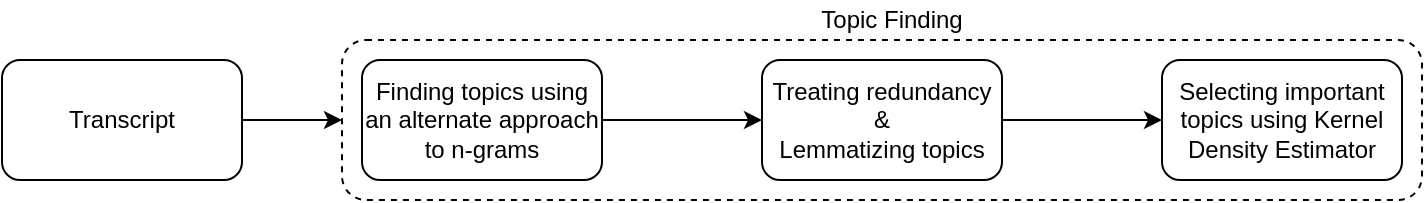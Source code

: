 <mxfile version="13.6.9" type="github" pages="2">
  <diagram id="D70w1WDiF-2uHUKc6iii" name="Page-1">
    <mxGraphModel dx="188" dy="1685" grid="1" gridSize="10" guides="1" tooltips="1" connect="1" arrows="1" fold="1" page="1" pageScale="1" pageWidth="850" pageHeight="1100" math="0" shadow="0">
      <root>
        <mxCell id="0" />
        <mxCell id="1" parent="0" />
        <mxCell id="RsHCbe-ZS_2DFBT4WyQt-5" value="" style="edgeStyle=orthogonalEdgeStyle;rounded=0;orthogonalLoop=1;jettySize=auto;html=1;entryX=0;entryY=0.5;entryDx=0;entryDy=0;" parent="1" source="RsHCbe-ZS_2DFBT4WyQt-3" target="RsHCbe-ZS_2DFBT4WyQt-11" edge="1">
          <mxGeometry relative="1" as="geometry" />
        </mxCell>
        <mxCell id="RsHCbe-ZS_2DFBT4WyQt-3" value="Transcript" style="rounded=1;whiteSpace=wrap;html=1;" parent="1" vertex="1">
          <mxGeometry x="920" y="-770" width="120" height="60" as="geometry" />
        </mxCell>
        <mxCell id="RsHCbe-ZS_2DFBT4WyQt-10" value="" style="group" parent="1" vertex="1" connectable="0">
          <mxGeometry x="1100" y="-770" width="530" height="70" as="geometry" />
        </mxCell>
        <mxCell id="RsHCbe-ZS_2DFBT4WyQt-11" value="" style="rounded=1;whiteSpace=wrap;html=1;dashed=1;" parent="RsHCbe-ZS_2DFBT4WyQt-10" vertex="1">
          <mxGeometry x="-10" y="-10" width="540" height="80" as="geometry" />
        </mxCell>
        <mxCell id="RsHCbe-ZS_2DFBT4WyQt-4" value="Finding topics using an alternate approach to n-grams" style="whiteSpace=wrap;html=1;rounded=1;" parent="RsHCbe-ZS_2DFBT4WyQt-10" vertex="1">
          <mxGeometry width="120" height="60" as="geometry" />
        </mxCell>
        <mxCell id="RsHCbe-ZS_2DFBT4WyQt-6" value="&lt;div&gt;Treating redundancy &lt;br&gt;&lt;/div&gt;&lt;div&gt;&amp;amp;&lt;/div&gt;&lt;div&gt;Lemmatizing topics&lt;br&gt;&lt;/div&gt;" style="whiteSpace=wrap;html=1;rounded=1;" parent="RsHCbe-ZS_2DFBT4WyQt-10" vertex="1">
          <mxGeometry x="200" width="120" height="60" as="geometry" />
        </mxCell>
        <mxCell id="RsHCbe-ZS_2DFBT4WyQt-7" value="" style="edgeStyle=orthogonalEdgeStyle;rounded=0;orthogonalLoop=1;jettySize=auto;html=1;" parent="RsHCbe-ZS_2DFBT4WyQt-10" source="RsHCbe-ZS_2DFBT4WyQt-4" target="RsHCbe-ZS_2DFBT4WyQt-6" edge="1">
          <mxGeometry relative="1" as="geometry" />
        </mxCell>
        <mxCell id="RsHCbe-ZS_2DFBT4WyQt-8" value="Selecting important topics using Kernel Density Estimator" style="whiteSpace=wrap;html=1;rounded=1;" parent="RsHCbe-ZS_2DFBT4WyQt-10" vertex="1">
          <mxGeometry x="400" width="120" height="60" as="geometry" />
        </mxCell>
        <mxCell id="RsHCbe-ZS_2DFBT4WyQt-9" value="" style="edgeStyle=orthogonalEdgeStyle;rounded=0;orthogonalLoop=1;jettySize=auto;html=1;" parent="RsHCbe-ZS_2DFBT4WyQt-10" source="RsHCbe-ZS_2DFBT4WyQt-6" target="RsHCbe-ZS_2DFBT4WyQt-8" edge="1">
          <mxGeometry relative="1" as="geometry" />
        </mxCell>
        <mxCell id="RsHCbe-ZS_2DFBT4WyQt-12" value="Topic Finding" style="text;html=1;strokeColor=none;fillColor=none;align=center;verticalAlign=middle;whiteSpace=wrap;rounded=0;dashed=1;" parent="1" vertex="1">
          <mxGeometry x="1315" y="-800" width="100" height="20" as="geometry" />
        </mxCell>
      </root>
    </mxGraphModel>
  </diagram>
  <diagram id="wnUttG70SlYMPnIoaVGc" name="Page-2">
    <mxGraphModel dx="1038" dy="585" grid="1" gridSize="10" guides="1" tooltips="1" connect="1" arrows="1" fold="1" page="1" pageScale="1" pageWidth="850" pageHeight="1100" math="0" shadow="0">
      <root>
        <mxCell id="qFxhIRkLb8ffwu15ntnu-0" />
        <mxCell id="qFxhIRkLb8ffwu15ntnu-1" parent="qFxhIRkLb8ffwu15ntnu-0" />
        <mxCell id="qFxhIRkLb8ffwu15ntnu-15" style="edgeStyle=orthogonalEdgeStyle;rounded=0;orthogonalLoop=1;jettySize=auto;html=1;" edge="1" parent="qFxhIRkLb8ffwu15ntnu-1" source="qFxhIRkLb8ffwu15ntnu-2" target="qFxhIRkLb8ffwu15ntnu-3">
          <mxGeometry relative="1" as="geometry" />
        </mxCell>
        <mxCell id="qFxhIRkLb8ffwu15ntnu-16" style="edgeStyle=orthogonalEdgeStyle;rounded=0;orthogonalLoop=1;jettySize=auto;html=1;" edge="1" parent="qFxhIRkLb8ffwu15ntnu-1" source="qFxhIRkLb8ffwu15ntnu-2">
          <mxGeometry relative="1" as="geometry">
            <mxPoint x="270" y="368" as="targetPoint" />
            <Array as="points">
              <mxPoint x="130" y="368" />
            </Array>
          </mxGeometry>
        </mxCell>
        <mxCell id="qFxhIRkLb8ffwu15ntnu-2" value="" style="pointerEvents=1;shadow=0;dashed=0;html=1;strokeColor=none;fillColor=#505050;labelPosition=center;verticalLabelPosition=bottom;verticalAlign=top;outlineConnect=0;align=center;shape=mxgraph.office.concepts.video_play;" vertex="1" parent="qFxhIRkLb8ffwu15ntnu-1">
          <mxGeometry x="90" y="130" width="80" height="60" as="geometry" />
        </mxCell>
        <mxCell id="qFxhIRkLb8ffwu15ntnu-17" style="edgeStyle=orthogonalEdgeStyle;rounded=0;orthogonalLoop=1;jettySize=auto;html=1;" edge="1" parent="qFxhIRkLb8ffwu15ntnu-1" source="qFxhIRkLb8ffwu15ntnu-3" target="qFxhIRkLb8ffwu15ntnu-6">
          <mxGeometry relative="1" as="geometry" />
        </mxCell>
        <mxCell id="qFxhIRkLb8ffwu15ntnu-3" value="" style="shape=image;html=1;verticalAlign=top;verticalLabelPosition=bottom;labelBackgroundColor=#ffffff;imageAspect=0;aspect=fixed;image=https://cdn3.iconfinder.com/data/icons/streamline-icon-set-free-pack/48/Streamline-48-128.png" vertex="1" parent="qFxhIRkLb8ffwu15ntnu-1">
          <mxGeometry x="280" y="125" width="70" height="70" as="geometry" />
        </mxCell>
        <mxCell id="qFxhIRkLb8ffwu15ntnu-34" style="edgeStyle=orthogonalEdgeStyle;rounded=0;orthogonalLoop=1;jettySize=auto;html=1;" edge="1" parent="qFxhIRkLb8ffwu15ntnu-1" source="qFxhIRkLb8ffwu15ntnu-6" target="qFxhIRkLb8ffwu15ntnu-28">
          <mxGeometry relative="1" as="geometry" />
        </mxCell>
        <mxCell id="qFxhIRkLb8ffwu15ntnu-6" value="" style="shape=image;html=1;verticalAlign=top;verticalLabelPosition=bottom;labelBackgroundColor=#ffffff;imageAspect=0;aspect=fixed;image=https://cdn0.iconfinder.com/data/icons/office-icon-set-2/100/Noun_Project_100Icon_10px_grid-07-128.png" vertex="1" parent="qFxhIRkLb8ffwu15ntnu-1">
          <mxGeometry x="470" y="118" width="84" height="84" as="geometry" />
        </mxCell>
        <mxCell id="qFxhIRkLb8ffwu15ntnu-11" value="" style="group" vertex="1" connectable="0" parent="qFxhIRkLb8ffwu15ntnu-1">
          <mxGeometry x="280" y="330" width="70" height="70" as="geometry" />
        </mxCell>
        <mxCell id="qFxhIRkLb8ffwu15ntnu-7" value="" style="whiteSpace=wrap;html=1;aspect=fixed;opacity=60;" vertex="1" parent="qFxhIRkLb8ffwu15ntnu-11">
          <mxGeometry width="50" height="50" as="geometry" />
        </mxCell>
        <mxCell id="qFxhIRkLb8ffwu15ntnu-9" value="" style="whiteSpace=wrap;html=1;aspect=fixed;" vertex="1" parent="qFxhIRkLb8ffwu15ntnu-11">
          <mxGeometry x="10" y="10" width="50" height="50" as="geometry" />
        </mxCell>
        <mxCell id="qFxhIRkLb8ffwu15ntnu-10" value=".JPG" style="whiteSpace=wrap;html=1;aspect=fixed;" vertex="1" parent="qFxhIRkLb8ffwu15ntnu-11">
          <mxGeometry x="20" y="20" width="50" height="50" as="geometry" />
        </mxCell>
        <mxCell id="qFxhIRkLb8ffwu15ntnu-20" value="" style="endArrow=classic;html=1;" edge="1" parent="qFxhIRkLb8ffwu15ntnu-1">
          <mxGeometry width="50" height="50" relative="1" as="geometry">
            <mxPoint x="500" y="260" as="sourcePoint" />
            <mxPoint x="130" y="260" as="targetPoint" />
          </mxGeometry>
        </mxCell>
        <mxCell id="qFxhIRkLb8ffwu15ntnu-22" value="" style="endArrow=none;html=1;entryX=0.357;entryY=1.04;entryDx=0;entryDy=0;entryPerimeter=0;" edge="1" parent="qFxhIRkLb8ffwu15ntnu-1" target="qFxhIRkLb8ffwu15ntnu-6">
          <mxGeometry width="50" height="50" relative="1" as="geometry">
            <mxPoint x="500" y="260" as="sourcePoint" />
            <mxPoint x="500" y="186" as="targetPoint" />
          </mxGeometry>
        </mxCell>
        <mxCell id="qFxhIRkLb8ffwu15ntnu-35" style="edgeStyle=orthogonalEdgeStyle;rounded=0;orthogonalLoop=1;jettySize=auto;html=1;entryX=0.5;entryY=0;entryDx=0;entryDy=0;" edge="1" parent="qFxhIRkLb8ffwu15ntnu-1" source="qFxhIRkLb8ffwu15ntnu-23" target="qFxhIRkLb8ffwu15ntnu-29">
          <mxGeometry relative="1" as="geometry" />
        </mxCell>
        <mxCell id="qFxhIRkLb8ffwu15ntnu-23" value="" style="shape=image;html=1;verticalAlign=top;verticalLabelPosition=bottom;labelBackgroundColor=#ffffff;imageAspect=0;aspect=fixed;image=https://cdn0.iconfinder.com/data/icons/office-icon-set-2/100/Noun_Project_100Icon_10px_grid-07-128.png" vertex="1" parent="qFxhIRkLb8ffwu15ntnu-1">
          <mxGeometry x="470" y="323" width="84" height="84" as="geometry" />
        </mxCell>
        <mxCell id="qFxhIRkLb8ffwu15ntnu-25" style="edgeStyle=orthogonalEdgeStyle;rounded=0;orthogonalLoop=1;jettySize=auto;html=1;entryX=-0.026;entryY=0.62;entryDx=0;entryDy=0;entryPerimeter=0;" edge="1" parent="qFxhIRkLb8ffwu15ntnu-1" source="qFxhIRkLb8ffwu15ntnu-10" target="qFxhIRkLb8ffwu15ntnu-23">
          <mxGeometry relative="1" as="geometry">
            <mxPoint x="460" y="375" as="targetPoint" />
            <Array as="points">
              <mxPoint x="410" y="375" />
            </Array>
          </mxGeometry>
        </mxCell>
        <mxCell id="qFxhIRkLb8ffwu15ntnu-36" style="edgeStyle=orthogonalEdgeStyle;rounded=0;orthogonalLoop=1;jettySize=auto;html=1;entryX=1;entryY=0.5;entryDx=0;entryDy=0;" edge="1" parent="qFxhIRkLb8ffwu15ntnu-1" source="qFxhIRkLb8ffwu15ntnu-28" target="qFxhIRkLb8ffwu15ntnu-30">
          <mxGeometry relative="1" as="geometry" />
        </mxCell>
        <mxCell id="qFxhIRkLb8ffwu15ntnu-28" value="" style="shape=image;html=1;verticalAlign=top;verticalLabelPosition=bottom;labelBackgroundColor=#ffffff;imageAspect=0;aspect=fixed;image=https://cdn0.iconfinder.com/data/icons/office-icon-set-2/100/Noun_Project_100Icon_10px_grid-07-128.png" vertex="1" parent="qFxhIRkLb8ffwu15ntnu-1">
          <mxGeometry x="650" y="230" width="84" height="84" as="geometry" />
        </mxCell>
        <mxCell id="qFxhIRkLb8ffwu15ntnu-37" style="edgeStyle=orthogonalEdgeStyle;rounded=0;orthogonalLoop=1;jettySize=auto;html=1;entryX=1;entryY=0.5;entryDx=0;entryDy=0;" edge="1" parent="qFxhIRkLb8ffwu15ntnu-1" source="qFxhIRkLb8ffwu15ntnu-29" target="qFxhIRkLb8ffwu15ntnu-30">
          <mxGeometry relative="1" as="geometry" />
        </mxCell>
        <mxCell id="qFxhIRkLb8ffwu15ntnu-29" value="" style="shape=image;html=1;verticalAlign=top;verticalLabelPosition=bottom;labelBackgroundColor=#ffffff;imageAspect=0;aspect=fixed;image=https://cdn0.iconfinder.com/data/icons/office-icon-set-2/100/Noun_Project_100Icon_10px_grid-07-128.png" vertex="1" parent="qFxhIRkLb8ffwu15ntnu-1">
          <mxGeometry x="650" y="420" width="84" height="84" as="geometry" />
        </mxCell>
        <mxCell id="qFxhIRkLb8ffwu15ntnu-47" style="edgeStyle=orthogonalEdgeStyle;rounded=0;orthogonalLoop=1;jettySize=auto;html=1;" edge="1" parent="qFxhIRkLb8ffwu15ntnu-1" source="qFxhIRkLb8ffwu15ntnu-30" target="qFxhIRkLb8ffwu15ntnu-43">
          <mxGeometry relative="1" as="geometry" />
        </mxCell>
        <mxCell id="qFxhIRkLb8ffwu15ntnu-50" style="edgeStyle=orthogonalEdgeStyle;rounded=0;orthogonalLoop=1;jettySize=auto;html=1;" edge="1" parent="qFxhIRkLb8ffwu15ntnu-1" source="qFxhIRkLb8ffwu15ntnu-30" target="qFxhIRkLb8ffwu15ntnu-42">
          <mxGeometry relative="1" as="geometry">
            <Array as="points">
              <mxPoint x="440" y="550" />
              <mxPoint x="440" y="650" />
            </Array>
          </mxGeometry>
        </mxCell>
        <mxCell id="qFxhIRkLb8ffwu15ntnu-51" style="edgeStyle=orthogonalEdgeStyle;rounded=0;orthogonalLoop=1;jettySize=auto;html=1;" edge="1" parent="qFxhIRkLb8ffwu15ntnu-1" source="qFxhIRkLb8ffwu15ntnu-30" target="qFxhIRkLb8ffwu15ntnu-41">
          <mxGeometry relative="1" as="geometry">
            <Array as="points">
              <mxPoint x="440" y="550" />
              <mxPoint x="440" y="750" />
            </Array>
          </mxGeometry>
        </mxCell>
        <mxCell id="qFxhIRkLb8ffwu15ntnu-52" style="edgeStyle=orthogonalEdgeStyle;rounded=0;orthogonalLoop=1;jettySize=auto;html=1;" edge="1" parent="qFxhIRkLb8ffwu15ntnu-1" source="qFxhIRkLb8ffwu15ntnu-30" target="qFxhIRkLb8ffwu15ntnu-44">
          <mxGeometry relative="1" as="geometry">
            <Array as="points">
              <mxPoint x="440" y="550" />
              <mxPoint x="440" y="462" />
            </Array>
          </mxGeometry>
        </mxCell>
        <mxCell id="qFxhIRkLb8ffwu15ntnu-30" value="" style="shape=image;html=1;verticalAlign=top;verticalLabelPosition=bottom;labelBackgroundColor=#ffffff;imageAspect=0;aspect=fixed;image=https://cdn0.iconfinder.com/data/icons/office-icon-set-2/100/Noun_Project_100Icon_10px_grid-07-128.png" vertex="1" parent="qFxhIRkLb8ffwu15ntnu-1">
          <mxGeometry x="470" y="508" width="84" height="84" as="geometry" />
        </mxCell>
        <mxCell id="qFxhIRkLb8ffwu15ntnu-39" style="edgeStyle=orthogonalEdgeStyle;rounded=0;orthogonalLoop=1;jettySize=auto;html=1;entryX=0.5;entryY=1;entryDx=0;entryDy=0;" edge="1" parent="qFxhIRkLb8ffwu15ntnu-1" source="qFxhIRkLb8ffwu15ntnu-38" target="qFxhIRkLb8ffwu15ntnu-30">
          <mxGeometry relative="1" as="geometry">
            <Array as="points">
              <mxPoint x="512" y="610" />
              <mxPoint x="512" y="610" />
            </Array>
          </mxGeometry>
        </mxCell>
        <mxCell id="qFxhIRkLb8ffwu15ntnu-38" value="" style="pointerEvents=1;shadow=0;dashed=0;html=1;strokeColor=none;fillColor=#505050;labelPosition=center;verticalLabelPosition=bottom;verticalAlign=top;outlineConnect=0;align=center;shape=mxgraph.office.concepts.video_play;" vertex="1" parent="qFxhIRkLb8ffwu15ntnu-1">
          <mxGeometry x="472" y="720" width="80" height="60" as="geometry" />
        </mxCell>
        <mxCell id="qFxhIRkLb8ffwu15ntnu-41" value="" style="pointerEvents=1;shadow=0;dashed=0;html=1;strokeColor=none;fillColor=#505050;labelPosition=center;verticalLabelPosition=bottom;verticalAlign=top;outlineConnect=0;align=center;shape=mxgraph.office.concepts.video_play;" vertex="1" parent="qFxhIRkLb8ffwu15ntnu-1">
          <mxGeometry x="190" y="720" width="80" height="60" as="geometry" />
        </mxCell>
        <mxCell id="qFxhIRkLb8ffwu15ntnu-42" value="" style="pointerEvents=1;shadow=0;dashed=0;html=1;strokeColor=none;fillColor=#505050;labelPosition=center;verticalLabelPosition=bottom;verticalAlign=top;outlineConnect=0;align=center;shape=mxgraph.office.concepts.video_play;" vertex="1" parent="qFxhIRkLb8ffwu15ntnu-1">
          <mxGeometry x="190" y="620" width="80" height="60" as="geometry" />
        </mxCell>
        <mxCell id="qFxhIRkLb8ffwu15ntnu-53" style="edgeStyle=orthogonalEdgeStyle;rounded=0;orthogonalLoop=1;jettySize=auto;html=1;" edge="1" parent="qFxhIRkLb8ffwu15ntnu-1" source="qFxhIRkLb8ffwu15ntnu-43" target="qFxhIRkLb8ffwu15ntnu-45">
          <mxGeometry relative="1" as="geometry" />
        </mxCell>
        <mxCell id="qFxhIRkLb8ffwu15ntnu-43" value="" style="pointerEvents=1;shadow=0;dashed=0;html=1;strokeColor=none;fillColor=#505050;labelPosition=center;verticalLabelPosition=bottom;verticalAlign=top;outlineConnect=0;align=center;shape=mxgraph.office.concepts.video_play;" vertex="1" parent="qFxhIRkLb8ffwu15ntnu-1">
          <mxGeometry x="190" y="520" width="80" height="60" as="geometry" />
        </mxCell>
        <mxCell id="qFxhIRkLb8ffwu15ntnu-54" style="edgeStyle=orthogonalEdgeStyle;rounded=0;orthogonalLoop=1;jettySize=auto;html=1;" edge="1" parent="qFxhIRkLb8ffwu15ntnu-1" source="qFxhIRkLb8ffwu15ntnu-44" target="qFxhIRkLb8ffwu15ntnu-45">
          <mxGeometry relative="1" as="geometry" />
        </mxCell>
        <mxCell id="qFxhIRkLb8ffwu15ntnu-44" value="" style="pointerEvents=1;shadow=0;dashed=0;html=1;strokeColor=none;fillColor=#505050;labelPosition=center;verticalLabelPosition=bottom;verticalAlign=top;outlineConnect=0;align=center;shape=mxgraph.office.concepts.video_play;" vertex="1" parent="qFxhIRkLb8ffwu15ntnu-1">
          <mxGeometry x="190" y="432" width="80" height="60" as="geometry" />
        </mxCell>
        <mxCell id="qFxhIRkLb8ffwu15ntnu-45" value="" style="pointerEvents=1;shadow=0;dashed=0;html=1;strokeColor=none;fillColor=#505050;labelPosition=center;verticalLabelPosition=bottom;verticalAlign=top;outlineConnect=0;align=center;shape=mxgraph.office.concepts.video_play;" vertex="1" parent="qFxhIRkLb8ffwu15ntnu-1">
          <mxGeometry x="40" y="470" width="80" height="60" as="geometry" />
        </mxCell>
        <mxCell id="qFxhIRkLb8ffwu15ntnu-57" value="Converting Video to Audio" style="text;html=1;strokeColor=none;fillColor=none;align=center;verticalAlign=middle;whiteSpace=wrap;rounded=0;" vertex="1" parent="qFxhIRkLb8ffwu15ntnu-1">
          <mxGeometry x="180" y="140" width="80" height="40" as="geometry" />
        </mxCell>
        <mxCell id="qFxhIRkLb8ffwu15ntnu-58" value="Generating Transcript " style="text;html=1;strokeColor=none;fillColor=none;align=center;verticalAlign=middle;whiteSpace=wrap;rounded=0;" vertex="1" parent="qFxhIRkLb8ffwu15ntnu-1">
          <mxGeometry x="370" y="140" width="70" height="40" as="geometry" />
        </mxCell>
        <mxCell id="qFxhIRkLb8ffwu15ntnu-61" value="Using Time breaks from transcript for screenshoting" style="text;html=1;strokeColor=none;fillColor=none;align=center;verticalAlign=middle;whiteSpace=wrap;rounded=0;" vertex="1" parent="qFxhIRkLb8ffwu15ntnu-1">
          <mxGeometry x="250" y="220" width="170" height="80" as="geometry" />
        </mxCell>
        <mxCell id="qFxhIRkLb8ffwu15ntnu-62" value="Generating screenshots from original video" style="text;html=1;strokeColor=none;fillColor=none;align=center;verticalAlign=middle;whiteSpace=wrap;rounded=0;" vertex="1" parent="qFxhIRkLb8ffwu15ntnu-1">
          <mxGeometry x="120" y="340" width="150" height="50" as="geometry" />
        </mxCell>
        <mxCell id="qFxhIRkLb8ffwu15ntnu-63" value="Using OCR for analysis on screenshots" style="text;html=1;strokeColor=none;fillColor=none;align=center;verticalAlign=middle;whiteSpace=wrap;rounded=0;" vertex="1" parent="qFxhIRkLb8ffwu15ntnu-1">
          <mxGeometry x="350" y="355" width="130" height="35" as="geometry" />
        </mxCell>
        <mxCell id="qFxhIRkLb8ffwu15ntnu-65" value="Analysing and generating possible topics" style="text;html=1;strokeColor=none;fillColor=none;align=center;verticalAlign=middle;whiteSpace=wrap;rounded=0;" vertex="1" parent="qFxhIRkLb8ffwu15ntnu-1">
          <mxGeometry x="554" y="140" width="150" height="40" as="geometry" />
        </mxCell>
        <mxCell id="qFxhIRkLb8ffwu15ntnu-66" value="Analysing and generating possible topics" style="text;html=1;strokeColor=none;fillColor=none;align=center;verticalAlign=middle;whiteSpace=wrap;rounded=0;" vertex="1" parent="qFxhIRkLb8ffwu15ntnu-1">
          <mxGeometry x="560" y="330" width="150" height="70" as="geometry" />
        </mxCell>
        <mxCell id="qFxhIRkLb8ffwu15ntnu-67" value="Merging the possible topics for Ranking" style="text;html=1;strokeColor=none;fillColor=none;align=center;verticalAlign=middle;whiteSpace=wrap;rounded=0;" vertex="1" parent="qFxhIRkLb8ffwu15ntnu-1">
          <mxGeometry x="530" y="560" width="140" height="20" as="geometry" />
        </mxCell>
        <mxCell id="qFxhIRkLb8ffwu15ntnu-68" value="Input: Original Video for final clipping" style="text;html=1;strokeColor=none;fillColor=none;align=center;verticalAlign=middle;whiteSpace=wrap;rounded=0;" vertex="1" parent="qFxhIRkLb8ffwu15ntnu-1">
          <mxGeometry x="520" y="690" width="106" height="20" as="geometry" />
        </mxCell>
        <mxCell id="qFxhIRkLb8ffwu15ntnu-69" value="Output: Sections of videos bifurcated into topics" style="text;html=1;strokeColor=none;fillColor=none;align=center;verticalAlign=middle;whiteSpace=wrap;rounded=0;" vertex="1" parent="qFxhIRkLb8ffwu15ntnu-1">
          <mxGeometry x="290" y="530" width="150" height="40" as="geometry" />
        </mxCell>
        <mxCell id="qFxhIRkLb8ffwu15ntnu-71" value="Merging same topic sections into one video" style="text;html=1;strokeColor=none;fillColor=none;align=center;verticalAlign=middle;whiteSpace=wrap;rounded=0;" vertex="1" parent="qFxhIRkLb8ffwu15ntnu-1">
          <mxGeometry x="10" y="540" width="140" height="20" as="geometry" />
        </mxCell>
        <mxCell id="qFxhIRkLb8ffwu15ntnu-72" value="" style="ellipse;whiteSpace=wrap;html=1;aspect=fixed;opacity=20;strokeWidth=6;fillColor=#f8cecc;strokeColor=#b85450;" vertex="1" parent="qFxhIRkLb8ffwu15ntnu-1">
          <mxGeometry x="31" y="452" width="98" height="98" as="geometry" />
        </mxCell>
        <mxCell id="qFxhIRkLb8ffwu15ntnu-73" value="" style="ellipse;whiteSpace=wrap;html=1;aspect=fixed;opacity=20;strokeWidth=6;fillColor=#f8cecc;strokeColor=#b85450;" vertex="1" parent="qFxhIRkLb8ffwu15ntnu-1">
          <mxGeometry x="181" y="601" width="98" height="98" as="geometry" />
        </mxCell>
        <mxCell id="qFxhIRkLb8ffwu15ntnu-74" value="" style="ellipse;whiteSpace=wrap;html=1;aspect=fixed;opacity=20;strokeWidth=6;fillColor=#f8cecc;strokeColor=#b85450;" vertex="1" parent="qFxhIRkLb8ffwu15ntnu-1">
          <mxGeometry x="180" y="699" width="98" height="98" as="geometry" />
        </mxCell>
        <mxCell id="qFxhIRkLb8ffwu15ntnu-75" value="Topics from Parent Video" style="text;html=1;strokeColor=none;fillColor=none;align=center;verticalAlign=middle;whiteSpace=wrap;rounded=0;opacity=20;" vertex="1" parent="qFxhIRkLb8ffwu15ntnu-1">
          <mxGeometry x="20" y="679" width="140" height="20" as="geometry" />
        </mxCell>
        <mxCell id="qFxhIRkLb8ffwu15ntnu-76" value="" style="endArrow=none;html=1;exitX=0.436;exitY=0.2;exitDx=0;exitDy=0;exitPerimeter=0;opacity=20;" edge="1" parent="qFxhIRkLb8ffwu15ntnu-1" source="qFxhIRkLb8ffwu15ntnu-75" target="qFxhIRkLb8ffwu15ntnu-45">
          <mxGeometry width="50" height="50" relative="1" as="geometry">
            <mxPoint x="55" y="660" as="sourcePoint" />
            <mxPoint x="105" y="610" as="targetPoint" />
          </mxGeometry>
        </mxCell>
        <mxCell id="qFxhIRkLb8ffwu15ntnu-77" value="" style="endArrow=none;html=1;exitX=1;exitY=0.25;exitDx=0;exitDy=0;opacity=20;" edge="1" parent="qFxhIRkLb8ffwu15ntnu-1" source="qFxhIRkLb8ffwu15ntnu-75">
          <mxGeometry width="50" height="50" relative="1" as="geometry">
            <mxPoint x="149.87" y="690" as="sourcePoint" />
            <mxPoint x="180" y="650" as="targetPoint" />
          </mxGeometry>
        </mxCell>
        <mxCell id="qFxhIRkLb8ffwu15ntnu-78" value="" style="endArrow=none;html=1;exitX=1;exitY=1;exitDx=0;exitDy=0;opacity=20;entryX=0.02;entryY=0.224;entryDx=0;entryDy=0;entryPerimeter=0;" edge="1" parent="qFxhIRkLb8ffwu15ntnu-1" source="qFxhIRkLb8ffwu15ntnu-75" target="qFxhIRkLb8ffwu15ntnu-74">
          <mxGeometry width="50" height="50" relative="1" as="geometry">
            <mxPoint x="160" y="684" as="sourcePoint" />
            <mxPoint x="180" y="650" as="targetPoint" />
          </mxGeometry>
        </mxCell>
      </root>
    </mxGraphModel>
  </diagram>
</mxfile>
